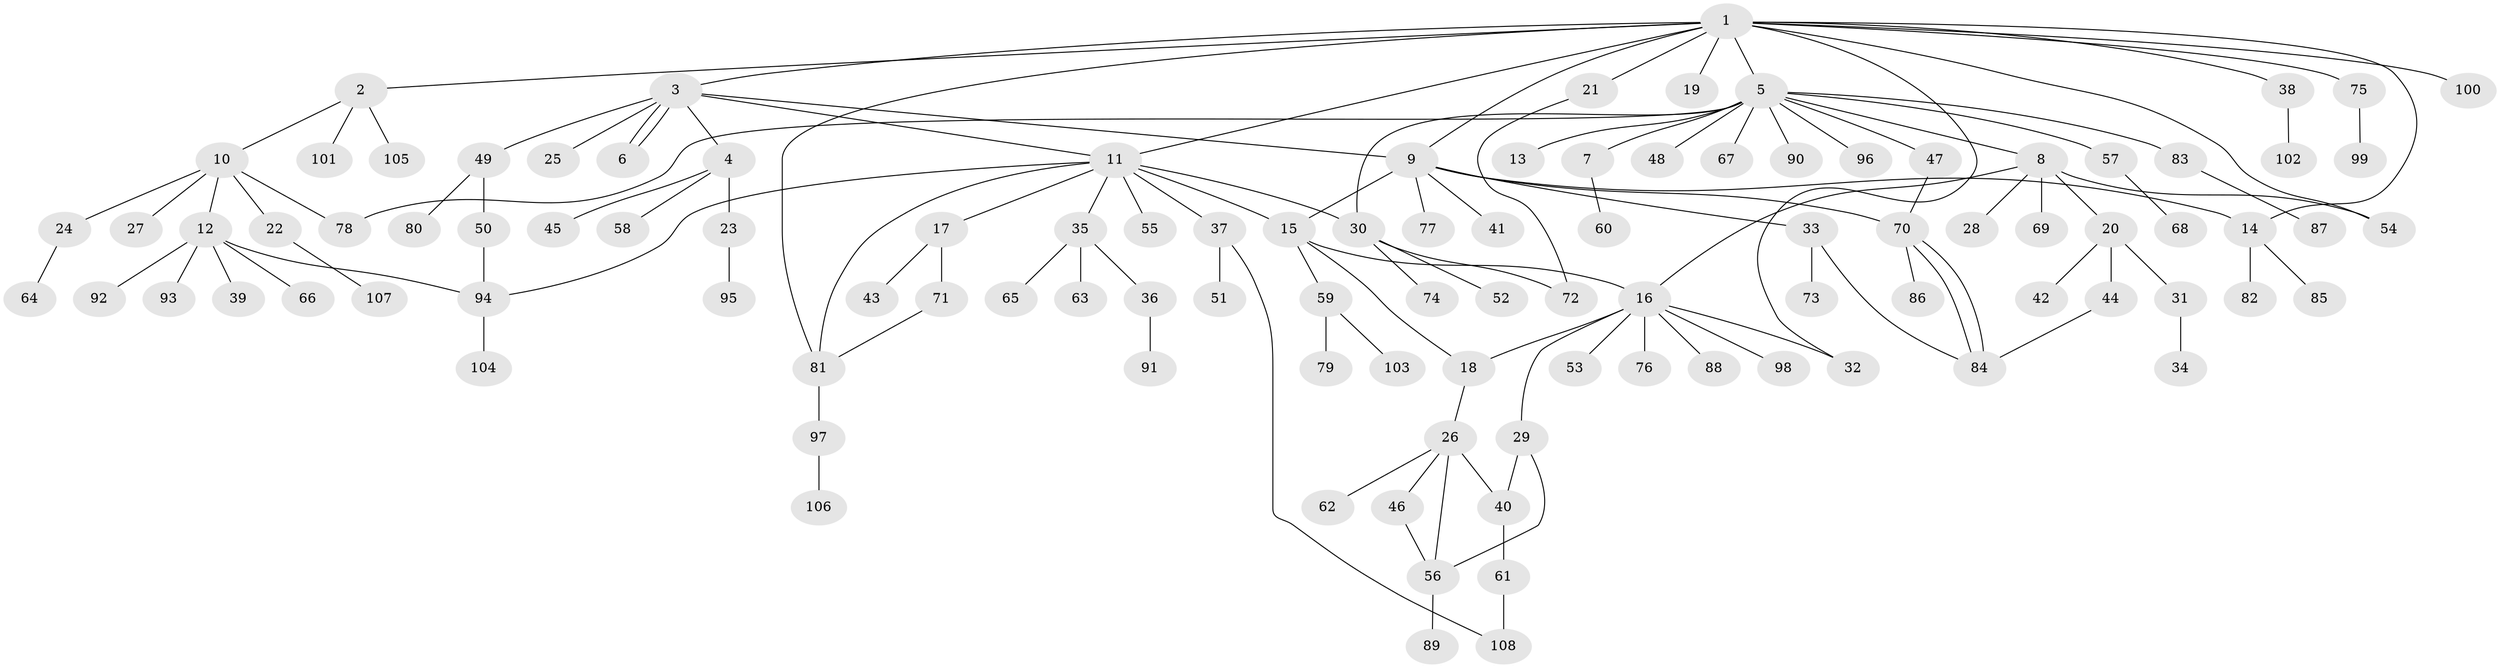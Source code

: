 // Generated by graph-tools (version 1.1) at 2025/49/03/09/25 03:49:45]
// undirected, 108 vertices, 131 edges
graph export_dot {
graph [start="1"]
  node [color=gray90,style=filled];
  1;
  2;
  3;
  4;
  5;
  6;
  7;
  8;
  9;
  10;
  11;
  12;
  13;
  14;
  15;
  16;
  17;
  18;
  19;
  20;
  21;
  22;
  23;
  24;
  25;
  26;
  27;
  28;
  29;
  30;
  31;
  32;
  33;
  34;
  35;
  36;
  37;
  38;
  39;
  40;
  41;
  42;
  43;
  44;
  45;
  46;
  47;
  48;
  49;
  50;
  51;
  52;
  53;
  54;
  55;
  56;
  57;
  58;
  59;
  60;
  61;
  62;
  63;
  64;
  65;
  66;
  67;
  68;
  69;
  70;
  71;
  72;
  73;
  74;
  75;
  76;
  77;
  78;
  79;
  80;
  81;
  82;
  83;
  84;
  85;
  86;
  87;
  88;
  89;
  90;
  91;
  92;
  93;
  94;
  95;
  96;
  97;
  98;
  99;
  100;
  101;
  102;
  103;
  104;
  105;
  106;
  107;
  108;
  1 -- 2;
  1 -- 3;
  1 -- 5;
  1 -- 9;
  1 -- 11;
  1 -- 14;
  1 -- 19;
  1 -- 21;
  1 -- 32;
  1 -- 38;
  1 -- 54;
  1 -- 75;
  1 -- 81;
  1 -- 100;
  2 -- 10;
  2 -- 101;
  2 -- 105;
  3 -- 4;
  3 -- 6;
  3 -- 6;
  3 -- 9;
  3 -- 11;
  3 -- 25;
  3 -- 49;
  4 -- 23;
  4 -- 45;
  4 -- 58;
  5 -- 7;
  5 -- 8;
  5 -- 13;
  5 -- 30;
  5 -- 47;
  5 -- 48;
  5 -- 57;
  5 -- 67;
  5 -- 78;
  5 -- 83;
  5 -- 90;
  5 -- 96;
  7 -- 60;
  8 -- 16;
  8 -- 20;
  8 -- 28;
  8 -- 54;
  8 -- 69;
  9 -- 14;
  9 -- 15;
  9 -- 33;
  9 -- 41;
  9 -- 70;
  9 -- 77;
  10 -- 12;
  10 -- 22;
  10 -- 24;
  10 -- 27;
  10 -- 78;
  11 -- 15;
  11 -- 17;
  11 -- 30;
  11 -- 35;
  11 -- 37;
  11 -- 55;
  11 -- 81;
  11 -- 94;
  12 -- 39;
  12 -- 66;
  12 -- 92;
  12 -- 93;
  12 -- 94;
  14 -- 82;
  14 -- 85;
  15 -- 16;
  15 -- 18;
  15 -- 59;
  16 -- 18;
  16 -- 29;
  16 -- 32;
  16 -- 53;
  16 -- 76;
  16 -- 88;
  16 -- 98;
  17 -- 43;
  17 -- 71;
  18 -- 26;
  20 -- 31;
  20 -- 42;
  20 -- 44;
  21 -- 72;
  22 -- 107;
  23 -- 95;
  24 -- 64;
  26 -- 40;
  26 -- 46;
  26 -- 56;
  26 -- 62;
  29 -- 40;
  29 -- 56;
  30 -- 52;
  30 -- 72;
  30 -- 74;
  31 -- 34;
  33 -- 73;
  33 -- 84;
  35 -- 36;
  35 -- 63;
  35 -- 65;
  36 -- 91;
  37 -- 51;
  37 -- 108;
  38 -- 102;
  40 -- 61;
  44 -- 84;
  46 -- 56;
  47 -- 70;
  49 -- 50;
  49 -- 80;
  50 -- 94;
  56 -- 89;
  57 -- 68;
  59 -- 79;
  59 -- 103;
  61 -- 108;
  70 -- 84;
  70 -- 84;
  70 -- 86;
  71 -- 81;
  75 -- 99;
  81 -- 97;
  83 -- 87;
  94 -- 104;
  97 -- 106;
}
